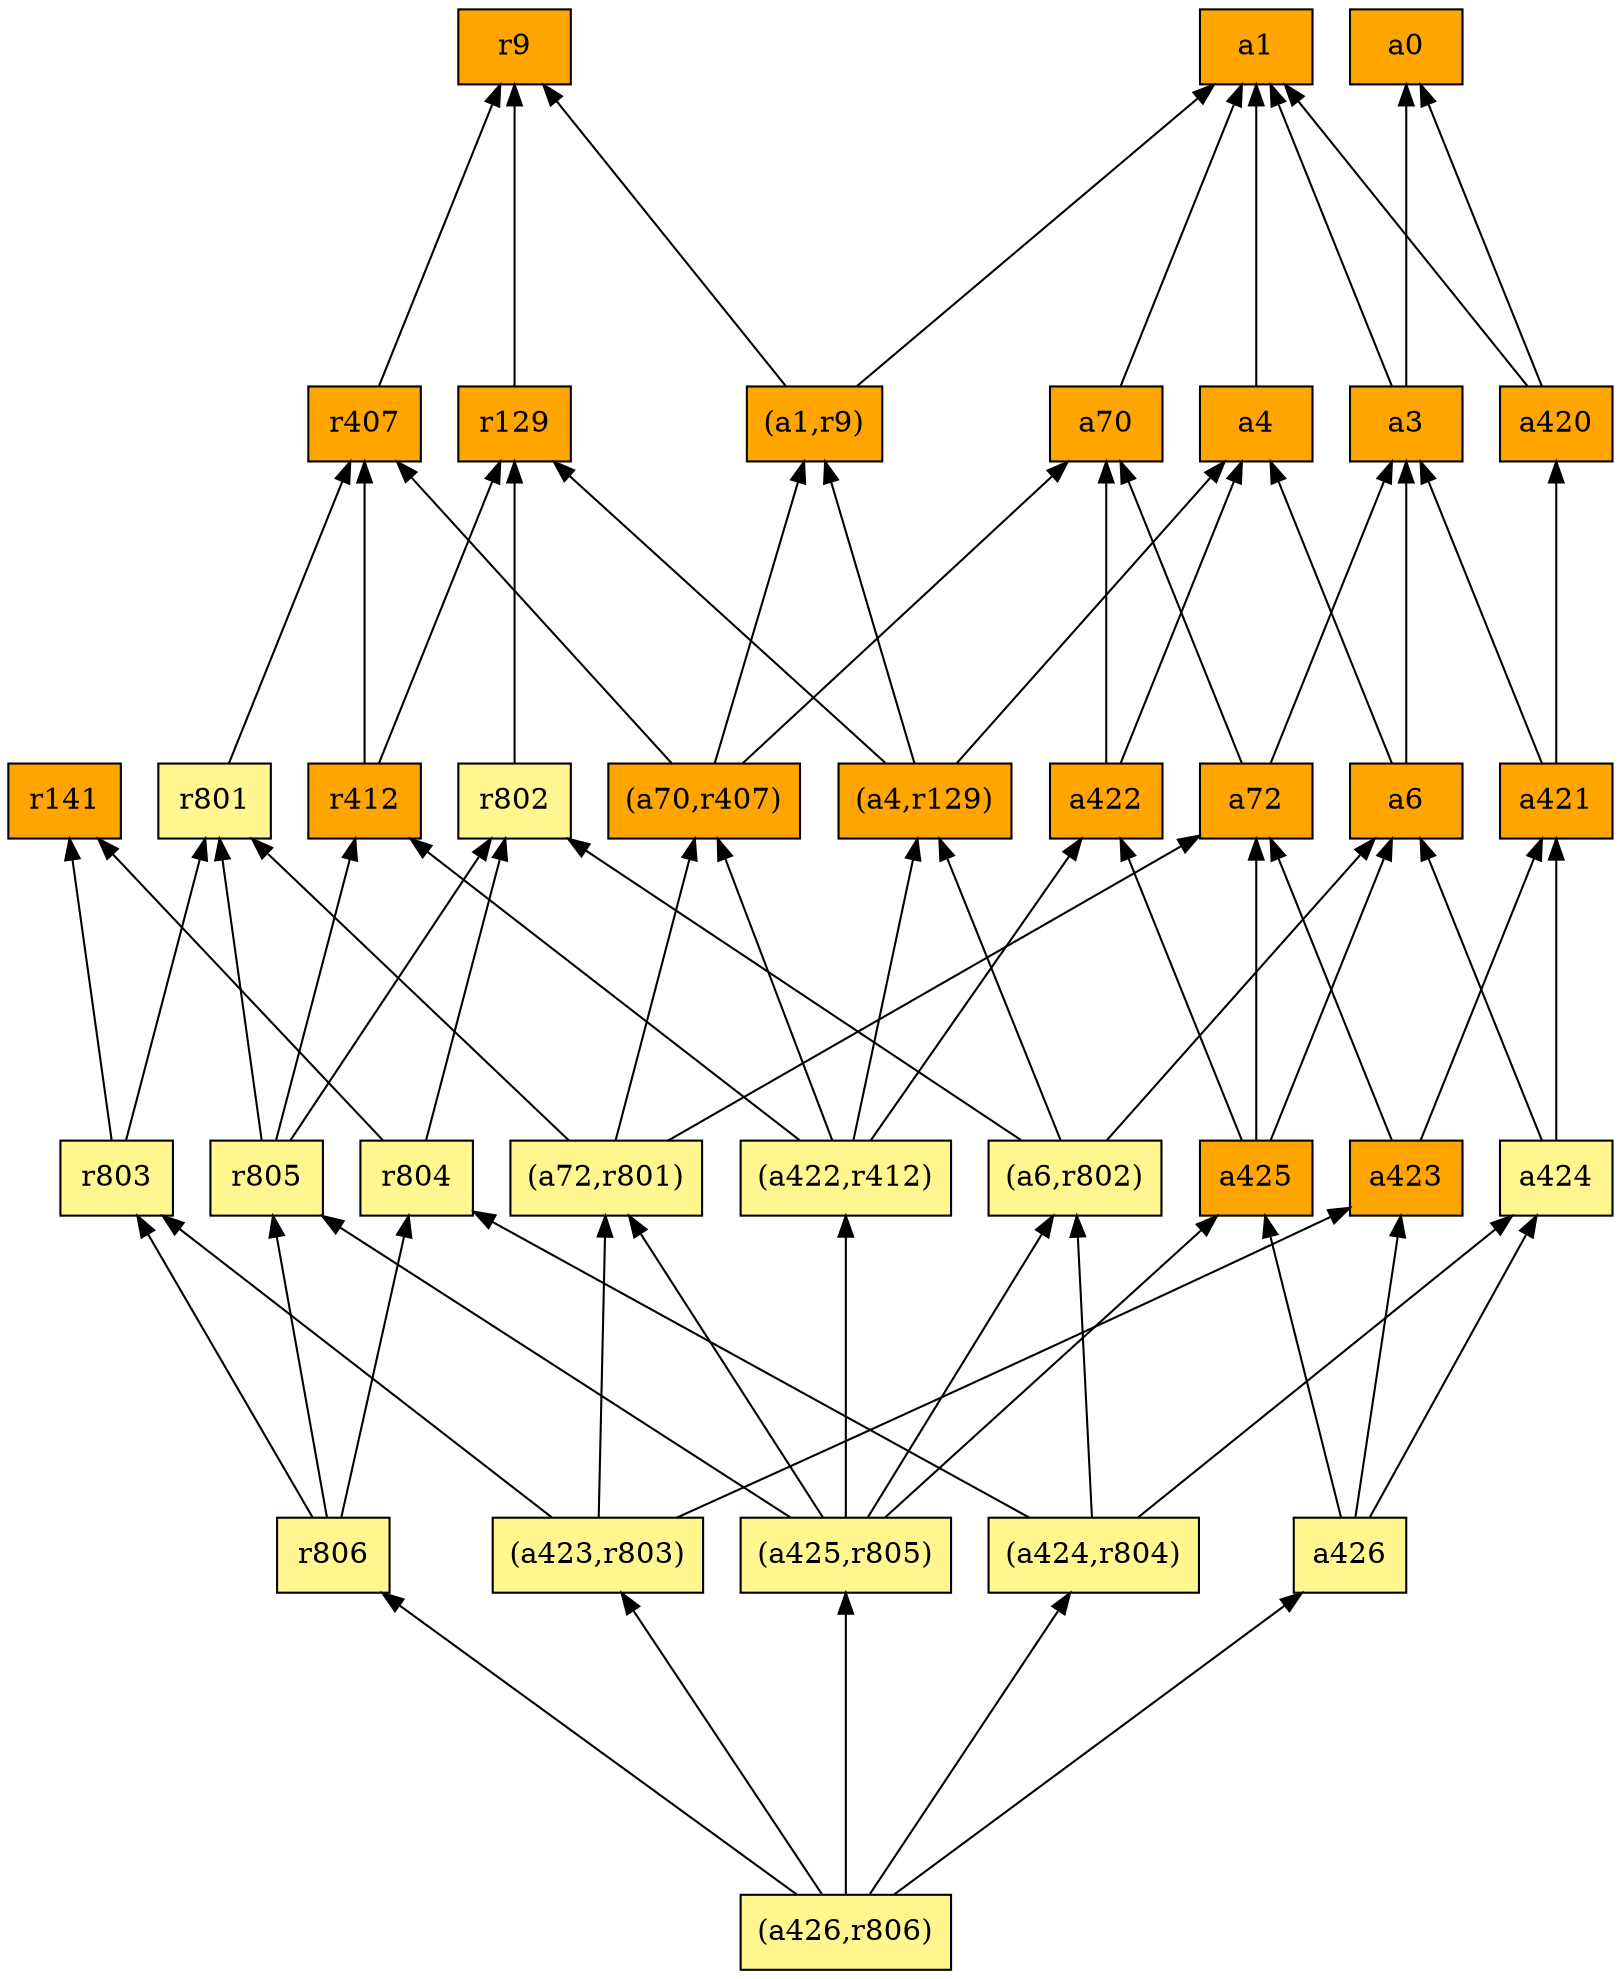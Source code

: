 digraph G {
rankdir=BT;ranksep="2.0";
"(a1,r9)" [shape=record,fillcolor=orange,style=filled,label="{(a1,r9)}"];
"r141" [shape=record,fillcolor=orange,style=filled,label="{r141}"];
"a426" [shape=record,fillcolor=khaki1,style=filled,label="{a426}"];
"a3" [shape=record,fillcolor=orange,style=filled,label="{a3}"];
"r803" [shape=record,fillcolor=khaki1,style=filled,label="{r803}"];
"r804" [shape=record,fillcolor=khaki1,style=filled,label="{r804}"];
"r805" [shape=record,fillcolor=khaki1,style=filled,label="{r805}"];
"r9" [shape=record,fillcolor=orange,style=filled,label="{r9}"];
"a424" [shape=record,fillcolor=khaki1,style=filled,label="{a424}"];
"a4" [shape=record,fillcolor=orange,style=filled,label="{a4}"];
"a70" [shape=record,fillcolor=orange,style=filled,label="{a70}"];
"(a422,r412)" [shape=record,fillcolor=khaki1,style=filled,label="{(a422,r412)}"];
"r802" [shape=record,fillcolor=khaki1,style=filled,label="{r802}"];
"a422" [shape=record,fillcolor=orange,style=filled,label="{a422}"];
"r129" [shape=record,fillcolor=orange,style=filled,label="{r129}"];
"a423" [shape=record,fillcolor=orange,style=filled,label="{a423}"];
"(a424,r804)" [shape=record,fillcolor=khaki1,style=filled,label="{(a424,r804)}"];
"(a423,r803)" [shape=record,fillcolor=khaki1,style=filled,label="{(a423,r803)}"];
"(a70,r407)" [shape=record,fillcolor=orange,style=filled,label="{(a70,r407)}"];
"a425" [shape=record,fillcolor=orange,style=filled,label="{a425}"];
"a72" [shape=record,fillcolor=orange,style=filled,label="{a72}"];
"r412" [shape=record,fillcolor=orange,style=filled,label="{r412}"];
"(a426,r806)" [shape=record,fillcolor=khaki1,style=filled,label="{(a426,r806)}"];
"a1" [shape=record,fillcolor=orange,style=filled,label="{a1}"];
"a420" [shape=record,fillcolor=orange,style=filled,label="{a420}"];
"a421" [shape=record,fillcolor=orange,style=filled,label="{a421}"];
"(a425,r805)" [shape=record,fillcolor=khaki1,style=filled,label="{(a425,r805)}"];
"a6" [shape=record,fillcolor=orange,style=filled,label="{a6}"];
"(a4,r129)" [shape=record,fillcolor=orange,style=filled,label="{(a4,r129)}"];
"(a72,r801)" [shape=record,fillcolor=khaki1,style=filled,label="{(a72,r801)}"];
"r801" [shape=record,fillcolor=khaki1,style=filled,label="{r801}"];
"r407" [shape=record,fillcolor=orange,style=filled,label="{r407}"];
"a0" [shape=record,fillcolor=orange,style=filled,label="{a0}"];
"r806" [shape=record,fillcolor=khaki1,style=filled,label="{r806}"];
"(a6,r802)" [shape=record,fillcolor=khaki1,style=filled,label="{(a6,r802)}"];
"(a1,r9)" -> "r9"
"(a1,r9)" -> "a1"
"a426" -> "a423"
"a426" -> "a425"
"a426" -> "a424"
"a3" -> "a1"
"a3" -> "a0"
"r803" -> "r141"
"r803" -> "r801"
"r804" -> "r141"
"r804" -> "r802"
"r805" -> "r801"
"r805" -> "r802"
"r805" -> "r412"
"a424" -> "a421"
"a424" -> "a6"
"a4" -> "a1"
"a70" -> "a1"
"(a422,r412)" -> "(a4,r129)"
"(a422,r412)" -> "(a70,r407)"
"(a422,r412)" -> "a422"
"(a422,r412)" -> "r412"
"r802" -> "r129"
"a422" -> "a4"
"a422" -> "a70"
"r129" -> "r9"
"a423" -> "a421"
"a423" -> "a72"
"(a424,r804)" -> "r804"
"(a424,r804)" -> "(a6,r802)"
"(a424,r804)" -> "a424"
"(a423,r803)" -> "a423"
"(a423,r803)" -> "r803"
"(a423,r803)" -> "(a72,r801)"
"(a70,r407)" -> "(a1,r9)"
"(a70,r407)" -> "a70"
"(a70,r407)" -> "r407"
"a425" -> "a6"
"a425" -> "a72"
"a425" -> "a422"
"a72" -> "a3"
"a72" -> "a70"
"r412" -> "r129"
"r412" -> "r407"
"(a426,r806)" -> "(a425,r805)"
"(a426,r806)" -> "a426"
"(a426,r806)" -> "(a424,r804)"
"(a426,r806)" -> "(a423,r803)"
"(a426,r806)" -> "r806"
"a420" -> "a1"
"a420" -> "a0"
"a421" -> "a420"
"a421" -> "a3"
"(a425,r805)" -> "(a72,r801)"
"(a425,r805)" -> "r805"
"(a425,r805)" -> "(a422,r412)"
"(a425,r805)" -> "a425"
"(a425,r805)" -> "(a6,r802)"
"a6" -> "a4"
"a6" -> "a3"
"(a4,r129)" -> "(a1,r9)"
"(a4,r129)" -> "r129"
"(a4,r129)" -> "a4"
"(a72,r801)" -> "a72"
"(a72,r801)" -> "r801"
"(a72,r801)" -> "(a70,r407)"
"r801" -> "r407"
"r407" -> "r9"
"r806" -> "r803"
"r806" -> "r804"
"r806" -> "r805"
"(a6,r802)" -> "(a4,r129)"
"(a6,r802)" -> "r802"
"(a6,r802)" -> "a6"
}